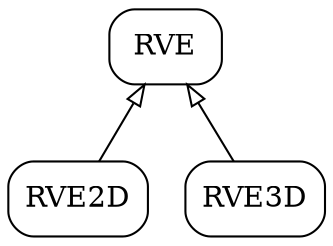 digraph RVE {

    node[shape=record, style=rounded]
    RVE[label = "{RVE}"]
    RVE2D[label = "{RVE2D}"]
    RVE3D[label = "{RVE3D}"]

    // generalizations
    edge[dir=back, arrowtail=empty, style=normal]
    RVE->RVE2D
    RVE->RVE3D

    // dependencies
    edge[dir=normal, arrowhead=normal, style=dashed]

    // compositions
    edge[dir=both, arrowtail=diamond, arrowhead=normal, style=normal]


}